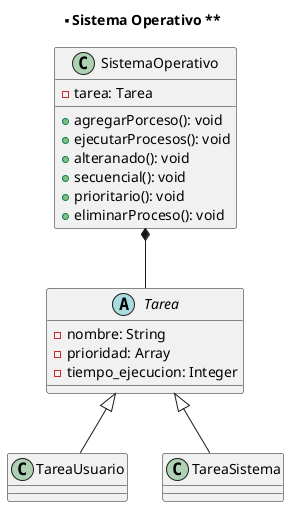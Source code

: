 @startuml

title ** Sistema Operativo **

class SistemaOperativo{
    - tarea: Tarea 
    
    + agregarPorceso(): void 
    + ejecutarProcesos(): void 
    + alteranado(): void 
    + secuencial(): void 
    + prioritario(): void 
    + eliminarProceso(): void
}

abstract class Tarea{
    - nombre: String 
    - prioridad: Array 
    - tiempo_ejecucion: Integer  

}

'relaciones 

SistemaOperativo *-- Tarea 
Tarea <|-- TareaUsuario 
Tarea <|-- TareaSistema 

@enduml